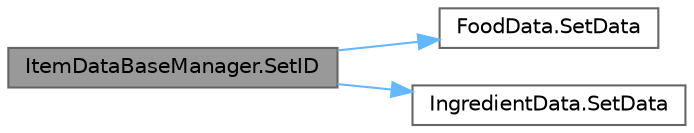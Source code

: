 digraph "ItemDataBaseManager.SetID"
{
 // LATEX_PDF_SIZE
  bgcolor="transparent";
  edge [fontname=Helvetica,fontsize=10,labelfontname=Helvetica,labelfontsize=10];
  node [fontname=Helvetica,fontsize=10,shape=box,height=0.2,width=0.4];
  rankdir="LR";
  Node1 [id="Node000001",label="ItemDataBaseManager.SetID",height=0.2,width=0.4,color="gray40", fillcolor="grey60", style="filled", fontcolor="black",tooltip=" "];
  Node1 -> Node2 [id="edge1_Node000001_Node000002",color="steelblue1",style="solid",tooltip=" "];
  Node2 [id="Node000002",label="FoodData.SetData",height=0.2,width=0.4,color="grey40", fillcolor="white", style="filled",URL="$class_food_data.html#ad6dbbdcb0dc3a23b206abe0dde1fa6a5",tooltip=" "];
  Node1 -> Node3 [id="edge2_Node000001_Node000003",color="steelblue1",style="solid",tooltip=" "];
  Node3 [id="Node000003",label="IngredientData.SetData",height=0.2,width=0.4,color="grey40", fillcolor="white", style="filled",URL="$class_ingredient_data.html#ac8bc53de91020637b33393e240b3368f",tooltip=" "];
}

